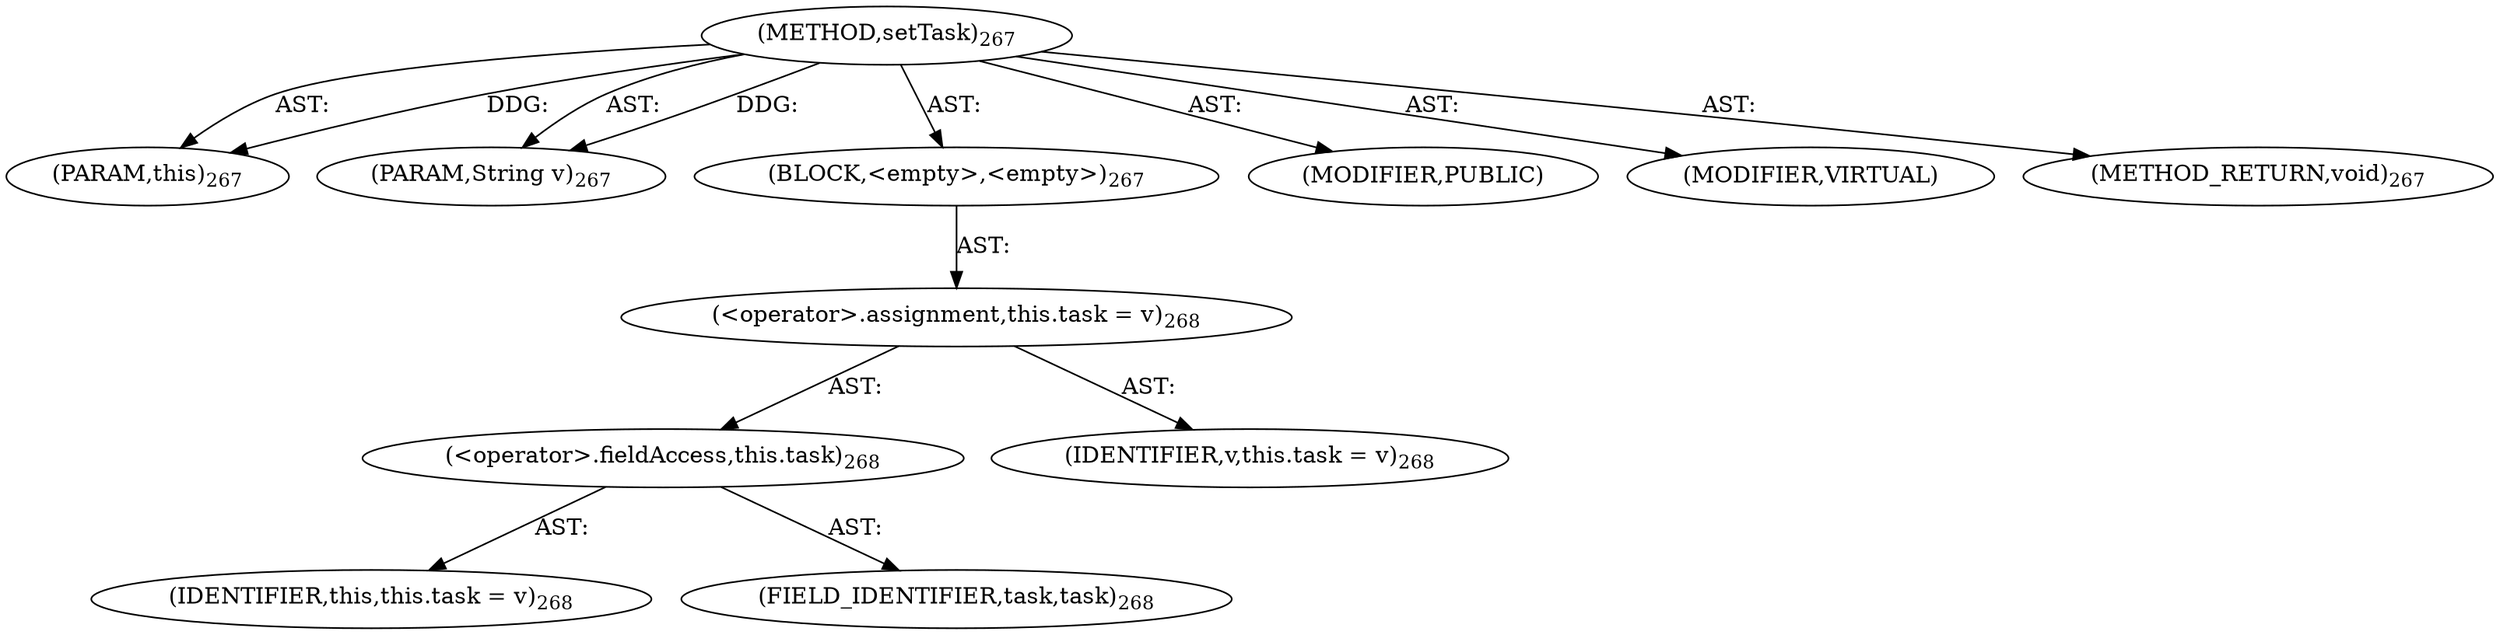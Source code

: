 digraph "setTask" {  
"111669149710" [label = <(METHOD,setTask)<SUB>267</SUB>> ]
"115964116999" [label = <(PARAM,this)<SUB>267</SUB>> ]
"115964117015" [label = <(PARAM,String v)<SUB>267</SUB>> ]
"25769803799" [label = <(BLOCK,&lt;empty&gt;,&lt;empty&gt;)<SUB>267</SUB>> ]
"30064771191" [label = <(&lt;operator&gt;.assignment,this.task = v)<SUB>268</SUB>> ]
"30064771192" [label = <(&lt;operator&gt;.fieldAccess,this.task)<SUB>268</SUB>> ]
"68719476762" [label = <(IDENTIFIER,this,this.task = v)<SUB>268</SUB>> ]
"55834574871" [label = <(FIELD_IDENTIFIER,task,task)<SUB>268</SUB>> ]
"68719476833" [label = <(IDENTIFIER,v,this.task = v)<SUB>268</SUB>> ]
"133143986210" [label = <(MODIFIER,PUBLIC)> ]
"133143986211" [label = <(MODIFIER,VIRTUAL)> ]
"128849018894" [label = <(METHOD_RETURN,void)<SUB>267</SUB>> ]
  "111669149710" -> "115964116999"  [ label = "AST: "] 
  "111669149710" -> "115964117015"  [ label = "AST: "] 
  "111669149710" -> "25769803799"  [ label = "AST: "] 
  "111669149710" -> "133143986210"  [ label = "AST: "] 
  "111669149710" -> "133143986211"  [ label = "AST: "] 
  "111669149710" -> "128849018894"  [ label = "AST: "] 
  "25769803799" -> "30064771191"  [ label = "AST: "] 
  "30064771191" -> "30064771192"  [ label = "AST: "] 
  "30064771191" -> "68719476833"  [ label = "AST: "] 
  "30064771192" -> "68719476762"  [ label = "AST: "] 
  "30064771192" -> "55834574871"  [ label = "AST: "] 
  "111669149710" -> "115964116999"  [ label = "DDG: "] 
  "111669149710" -> "115964117015"  [ label = "DDG: "] 
}
